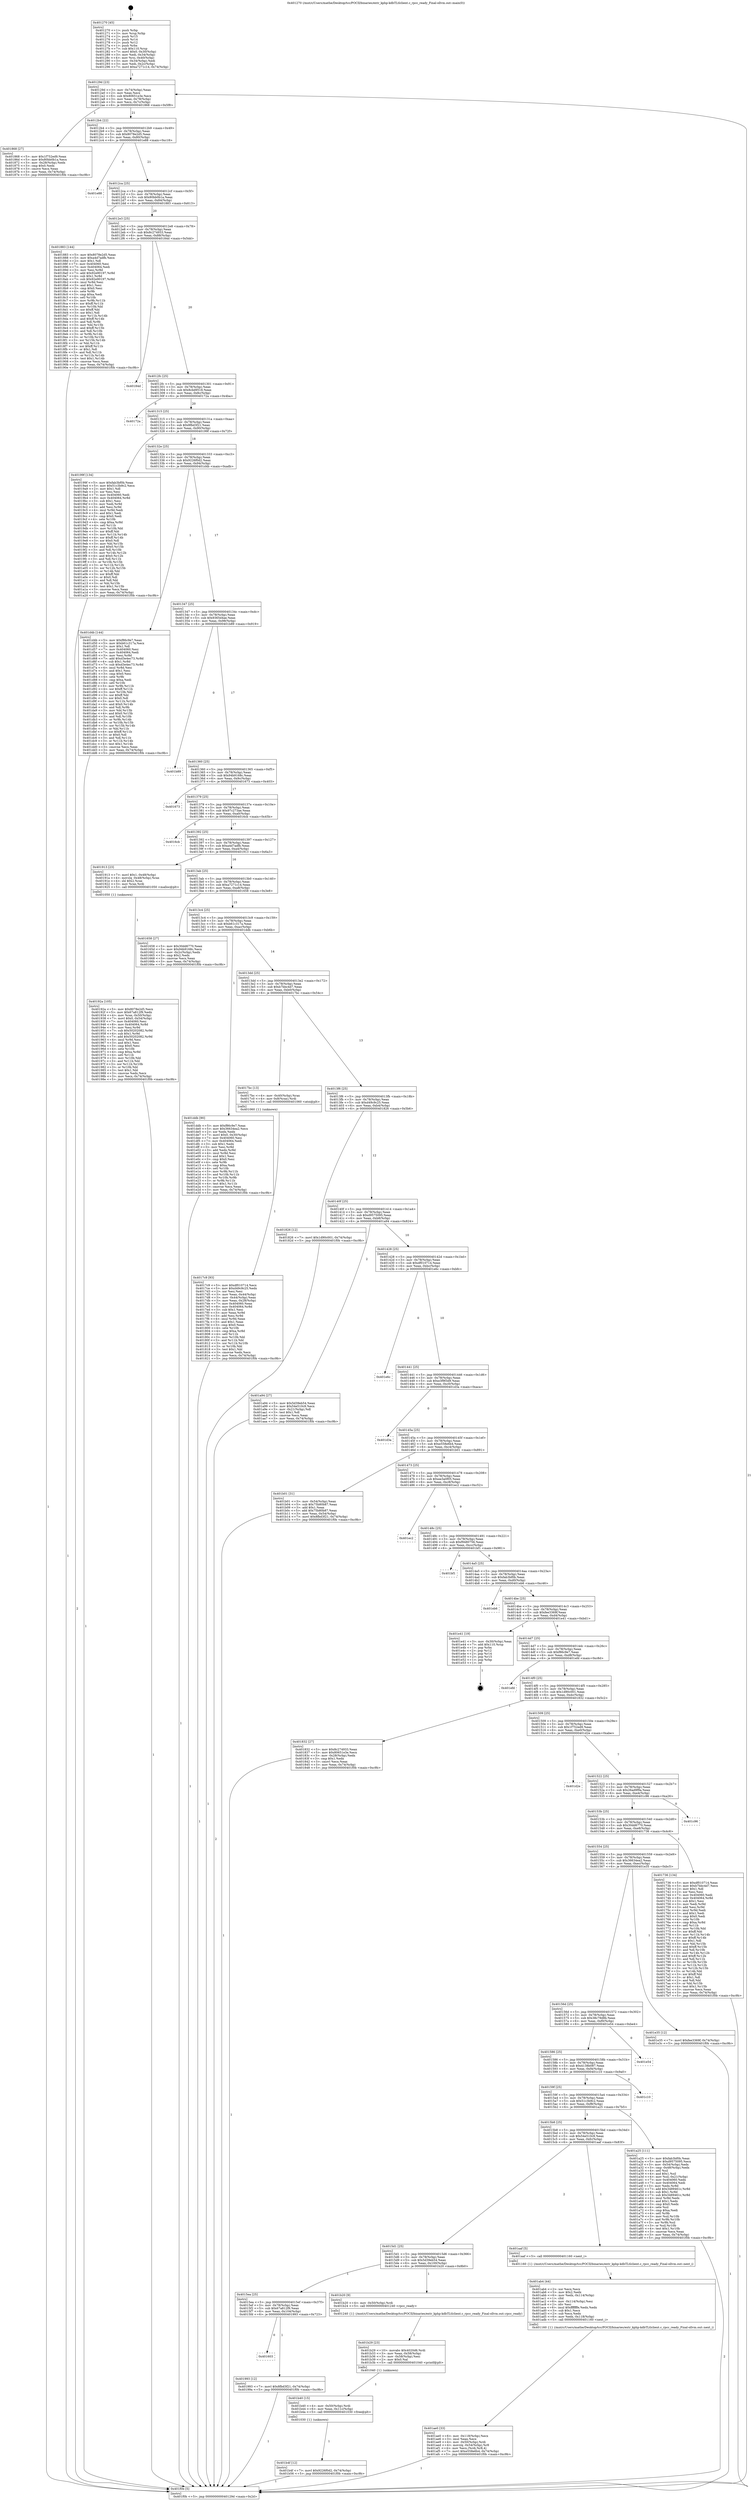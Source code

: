 digraph "0x401270" {
  label = "0x401270 (/mnt/c/Users/mathe/Desktop/tcc/POCII/binaries/extr_kphp-kdbTLtlclient.c_rpcc_ready_Final-ollvm.out::main(0))"
  labelloc = "t"
  node[shape=record]

  Entry [label="",width=0.3,height=0.3,shape=circle,fillcolor=black,style=filled]
  "0x40129d" [label="{
     0x40129d [23]\l
     | [instrs]\l
     &nbsp;&nbsp;0x40129d \<+3\>: mov -0x74(%rbp),%eax\l
     &nbsp;&nbsp;0x4012a0 \<+2\>: mov %eax,%ecx\l
     &nbsp;&nbsp;0x4012a2 \<+6\>: sub $0x80651e3e,%ecx\l
     &nbsp;&nbsp;0x4012a8 \<+3\>: mov %eax,-0x78(%rbp)\l
     &nbsp;&nbsp;0x4012ab \<+3\>: mov %ecx,-0x7c(%rbp)\l
     &nbsp;&nbsp;0x4012ae \<+6\>: je 0000000000401868 \<main+0x5f8\>\l
  }"]
  "0x401868" [label="{
     0x401868 [27]\l
     | [instrs]\l
     &nbsp;&nbsp;0x401868 \<+5\>: mov $0x1f752ed9,%eax\l
     &nbsp;&nbsp;0x40186d \<+5\>: mov $0x80bb0b1a,%ecx\l
     &nbsp;&nbsp;0x401872 \<+3\>: mov -0x28(%rbp),%edx\l
     &nbsp;&nbsp;0x401875 \<+3\>: cmp $0x0,%edx\l
     &nbsp;&nbsp;0x401878 \<+3\>: cmove %ecx,%eax\l
     &nbsp;&nbsp;0x40187b \<+3\>: mov %eax,-0x74(%rbp)\l
     &nbsp;&nbsp;0x40187e \<+5\>: jmp 0000000000401f0b \<main+0xc9b\>\l
  }"]
  "0x4012b4" [label="{
     0x4012b4 [22]\l
     | [instrs]\l
     &nbsp;&nbsp;0x4012b4 \<+5\>: jmp 00000000004012b9 \<main+0x49\>\l
     &nbsp;&nbsp;0x4012b9 \<+3\>: mov -0x78(%rbp),%eax\l
     &nbsp;&nbsp;0x4012bc \<+5\>: sub $0x8078e2d5,%eax\l
     &nbsp;&nbsp;0x4012c1 \<+3\>: mov %eax,-0x80(%rbp)\l
     &nbsp;&nbsp;0x4012c4 \<+6\>: je 0000000000401e88 \<main+0xc18\>\l
  }"]
  Exit [label="",width=0.3,height=0.3,shape=circle,fillcolor=black,style=filled,peripheries=2]
  "0x401e88" [label="{
     0x401e88\l
  }", style=dashed]
  "0x4012ca" [label="{
     0x4012ca [25]\l
     | [instrs]\l
     &nbsp;&nbsp;0x4012ca \<+5\>: jmp 00000000004012cf \<main+0x5f\>\l
     &nbsp;&nbsp;0x4012cf \<+3\>: mov -0x78(%rbp),%eax\l
     &nbsp;&nbsp;0x4012d2 \<+5\>: sub $0x80bb0b1a,%eax\l
     &nbsp;&nbsp;0x4012d7 \<+6\>: mov %eax,-0x84(%rbp)\l
     &nbsp;&nbsp;0x4012dd \<+6\>: je 0000000000401883 \<main+0x613\>\l
  }"]
  "0x401b4f" [label="{
     0x401b4f [12]\l
     | [instrs]\l
     &nbsp;&nbsp;0x401b4f \<+7\>: movl $0x9226f0d2,-0x74(%rbp)\l
     &nbsp;&nbsp;0x401b56 \<+5\>: jmp 0000000000401f0b \<main+0xc9b\>\l
  }"]
  "0x401883" [label="{
     0x401883 [144]\l
     | [instrs]\l
     &nbsp;&nbsp;0x401883 \<+5\>: mov $0x8078e2d5,%eax\l
     &nbsp;&nbsp;0x401888 \<+5\>: mov $0xa4d7adfb,%ecx\l
     &nbsp;&nbsp;0x40188d \<+2\>: mov $0x1,%dl\l
     &nbsp;&nbsp;0x40188f \<+7\>: mov 0x404060,%esi\l
     &nbsp;&nbsp;0x401896 \<+7\>: mov 0x404064,%edi\l
     &nbsp;&nbsp;0x40189d \<+3\>: mov %esi,%r8d\l
     &nbsp;&nbsp;0x4018a0 \<+7\>: add $0x92e90197,%r8d\l
     &nbsp;&nbsp;0x4018a7 \<+4\>: sub $0x1,%r8d\l
     &nbsp;&nbsp;0x4018ab \<+7\>: sub $0x92e90197,%r8d\l
     &nbsp;&nbsp;0x4018b2 \<+4\>: imul %r8d,%esi\l
     &nbsp;&nbsp;0x4018b6 \<+3\>: and $0x1,%esi\l
     &nbsp;&nbsp;0x4018b9 \<+3\>: cmp $0x0,%esi\l
     &nbsp;&nbsp;0x4018bc \<+4\>: sete %r9b\l
     &nbsp;&nbsp;0x4018c0 \<+3\>: cmp $0xa,%edi\l
     &nbsp;&nbsp;0x4018c3 \<+4\>: setl %r10b\l
     &nbsp;&nbsp;0x4018c7 \<+3\>: mov %r9b,%r11b\l
     &nbsp;&nbsp;0x4018ca \<+4\>: xor $0xff,%r11b\l
     &nbsp;&nbsp;0x4018ce \<+3\>: mov %r10b,%bl\l
     &nbsp;&nbsp;0x4018d1 \<+3\>: xor $0xff,%bl\l
     &nbsp;&nbsp;0x4018d4 \<+3\>: xor $0x1,%dl\l
     &nbsp;&nbsp;0x4018d7 \<+3\>: mov %r11b,%r14b\l
     &nbsp;&nbsp;0x4018da \<+4\>: and $0xff,%r14b\l
     &nbsp;&nbsp;0x4018de \<+3\>: and %dl,%r9b\l
     &nbsp;&nbsp;0x4018e1 \<+3\>: mov %bl,%r15b\l
     &nbsp;&nbsp;0x4018e4 \<+4\>: and $0xff,%r15b\l
     &nbsp;&nbsp;0x4018e8 \<+3\>: and %dl,%r10b\l
     &nbsp;&nbsp;0x4018eb \<+3\>: or %r9b,%r14b\l
     &nbsp;&nbsp;0x4018ee \<+3\>: or %r10b,%r15b\l
     &nbsp;&nbsp;0x4018f1 \<+3\>: xor %r15b,%r14b\l
     &nbsp;&nbsp;0x4018f4 \<+3\>: or %bl,%r11b\l
     &nbsp;&nbsp;0x4018f7 \<+4\>: xor $0xff,%r11b\l
     &nbsp;&nbsp;0x4018fb \<+3\>: or $0x1,%dl\l
     &nbsp;&nbsp;0x4018fe \<+3\>: and %dl,%r11b\l
     &nbsp;&nbsp;0x401901 \<+3\>: or %r11b,%r14b\l
     &nbsp;&nbsp;0x401904 \<+4\>: test $0x1,%r14b\l
     &nbsp;&nbsp;0x401908 \<+3\>: cmovne %ecx,%eax\l
     &nbsp;&nbsp;0x40190b \<+3\>: mov %eax,-0x74(%rbp)\l
     &nbsp;&nbsp;0x40190e \<+5\>: jmp 0000000000401f0b \<main+0xc9b\>\l
  }"]
  "0x4012e3" [label="{
     0x4012e3 [25]\l
     | [instrs]\l
     &nbsp;&nbsp;0x4012e3 \<+5\>: jmp 00000000004012e8 \<main+0x78\>\l
     &nbsp;&nbsp;0x4012e8 \<+3\>: mov -0x78(%rbp),%eax\l
     &nbsp;&nbsp;0x4012eb \<+5\>: sub $0x8c274933,%eax\l
     &nbsp;&nbsp;0x4012f0 \<+6\>: mov %eax,-0x88(%rbp)\l
     &nbsp;&nbsp;0x4012f6 \<+6\>: je 000000000040184d \<main+0x5dd\>\l
  }"]
  "0x401b40" [label="{
     0x401b40 [15]\l
     | [instrs]\l
     &nbsp;&nbsp;0x401b40 \<+4\>: mov -0x50(%rbp),%rdi\l
     &nbsp;&nbsp;0x401b44 \<+6\>: mov %eax,-0x11c(%rbp)\l
     &nbsp;&nbsp;0x401b4a \<+5\>: call 0000000000401030 \<free@plt\>\l
     | [calls]\l
     &nbsp;&nbsp;0x401030 \{1\} (unknown)\l
  }"]
  "0x40184d" [label="{
     0x40184d\l
  }", style=dashed]
  "0x4012fc" [label="{
     0x4012fc [25]\l
     | [instrs]\l
     &nbsp;&nbsp;0x4012fc \<+5\>: jmp 0000000000401301 \<main+0x91\>\l
     &nbsp;&nbsp;0x401301 \<+3\>: mov -0x78(%rbp),%eax\l
     &nbsp;&nbsp;0x401304 \<+5\>: sub $0x8cbd9518,%eax\l
     &nbsp;&nbsp;0x401309 \<+6\>: mov %eax,-0x8c(%rbp)\l
     &nbsp;&nbsp;0x40130f \<+6\>: je 000000000040172a \<main+0x4ba\>\l
  }"]
  "0x401b29" [label="{
     0x401b29 [23]\l
     | [instrs]\l
     &nbsp;&nbsp;0x401b29 \<+10\>: movabs $0x4020d6,%rdi\l
     &nbsp;&nbsp;0x401b33 \<+3\>: mov %eax,-0x58(%rbp)\l
     &nbsp;&nbsp;0x401b36 \<+3\>: mov -0x58(%rbp),%esi\l
     &nbsp;&nbsp;0x401b39 \<+2\>: mov $0x0,%al\l
     &nbsp;&nbsp;0x401b3b \<+5\>: call 0000000000401040 \<printf@plt\>\l
     | [calls]\l
     &nbsp;&nbsp;0x401040 \{1\} (unknown)\l
  }"]
  "0x40172a" [label="{
     0x40172a\l
  }", style=dashed]
  "0x401315" [label="{
     0x401315 [25]\l
     | [instrs]\l
     &nbsp;&nbsp;0x401315 \<+5\>: jmp 000000000040131a \<main+0xaa\>\l
     &nbsp;&nbsp;0x40131a \<+3\>: mov -0x78(%rbp),%eax\l
     &nbsp;&nbsp;0x40131d \<+5\>: sub $0x8fbd3f21,%eax\l
     &nbsp;&nbsp;0x401322 \<+6\>: mov %eax,-0x90(%rbp)\l
     &nbsp;&nbsp;0x401328 \<+6\>: je 000000000040199f \<main+0x72f\>\l
  }"]
  "0x401ae0" [label="{
     0x401ae0 [33]\l
     | [instrs]\l
     &nbsp;&nbsp;0x401ae0 \<+6\>: mov -0x118(%rbp),%ecx\l
     &nbsp;&nbsp;0x401ae6 \<+3\>: imul %eax,%ecx\l
     &nbsp;&nbsp;0x401ae9 \<+4\>: mov -0x50(%rbp),%rdi\l
     &nbsp;&nbsp;0x401aed \<+4\>: movslq -0x54(%rbp),%r8\l
     &nbsp;&nbsp;0x401af1 \<+4\>: mov %ecx,(%rdi,%r8,4)\l
     &nbsp;&nbsp;0x401af5 \<+7\>: movl $0xe558e6b4,-0x74(%rbp)\l
     &nbsp;&nbsp;0x401afc \<+5\>: jmp 0000000000401f0b \<main+0xc9b\>\l
  }"]
  "0x40199f" [label="{
     0x40199f [134]\l
     | [instrs]\l
     &nbsp;&nbsp;0x40199f \<+5\>: mov $0xfab3bf0b,%eax\l
     &nbsp;&nbsp;0x4019a4 \<+5\>: mov $0x51c3b9c2,%ecx\l
     &nbsp;&nbsp;0x4019a9 \<+2\>: mov $0x1,%dl\l
     &nbsp;&nbsp;0x4019ab \<+2\>: xor %esi,%esi\l
     &nbsp;&nbsp;0x4019ad \<+7\>: mov 0x404060,%edi\l
     &nbsp;&nbsp;0x4019b4 \<+8\>: mov 0x404064,%r8d\l
     &nbsp;&nbsp;0x4019bc \<+3\>: sub $0x1,%esi\l
     &nbsp;&nbsp;0x4019bf \<+3\>: mov %edi,%r9d\l
     &nbsp;&nbsp;0x4019c2 \<+3\>: add %esi,%r9d\l
     &nbsp;&nbsp;0x4019c5 \<+4\>: imul %r9d,%edi\l
     &nbsp;&nbsp;0x4019c9 \<+3\>: and $0x1,%edi\l
     &nbsp;&nbsp;0x4019cc \<+3\>: cmp $0x0,%edi\l
     &nbsp;&nbsp;0x4019cf \<+4\>: sete %r10b\l
     &nbsp;&nbsp;0x4019d3 \<+4\>: cmp $0xa,%r8d\l
     &nbsp;&nbsp;0x4019d7 \<+4\>: setl %r11b\l
     &nbsp;&nbsp;0x4019db \<+3\>: mov %r10b,%bl\l
     &nbsp;&nbsp;0x4019de \<+3\>: xor $0xff,%bl\l
     &nbsp;&nbsp;0x4019e1 \<+3\>: mov %r11b,%r14b\l
     &nbsp;&nbsp;0x4019e4 \<+4\>: xor $0xff,%r14b\l
     &nbsp;&nbsp;0x4019e8 \<+3\>: xor $0x0,%dl\l
     &nbsp;&nbsp;0x4019eb \<+3\>: mov %bl,%r15b\l
     &nbsp;&nbsp;0x4019ee \<+4\>: and $0x0,%r15b\l
     &nbsp;&nbsp;0x4019f2 \<+3\>: and %dl,%r10b\l
     &nbsp;&nbsp;0x4019f5 \<+3\>: mov %r14b,%r12b\l
     &nbsp;&nbsp;0x4019f8 \<+4\>: and $0x0,%r12b\l
     &nbsp;&nbsp;0x4019fc \<+3\>: and %dl,%r11b\l
     &nbsp;&nbsp;0x4019ff \<+3\>: or %r10b,%r15b\l
     &nbsp;&nbsp;0x401a02 \<+3\>: or %r11b,%r12b\l
     &nbsp;&nbsp;0x401a05 \<+3\>: xor %r12b,%r15b\l
     &nbsp;&nbsp;0x401a08 \<+3\>: or %r14b,%bl\l
     &nbsp;&nbsp;0x401a0b \<+3\>: xor $0xff,%bl\l
     &nbsp;&nbsp;0x401a0e \<+3\>: or $0x0,%dl\l
     &nbsp;&nbsp;0x401a11 \<+2\>: and %dl,%bl\l
     &nbsp;&nbsp;0x401a13 \<+3\>: or %bl,%r15b\l
     &nbsp;&nbsp;0x401a16 \<+4\>: test $0x1,%r15b\l
     &nbsp;&nbsp;0x401a1a \<+3\>: cmovne %ecx,%eax\l
     &nbsp;&nbsp;0x401a1d \<+3\>: mov %eax,-0x74(%rbp)\l
     &nbsp;&nbsp;0x401a20 \<+5\>: jmp 0000000000401f0b \<main+0xc9b\>\l
  }"]
  "0x40132e" [label="{
     0x40132e [25]\l
     | [instrs]\l
     &nbsp;&nbsp;0x40132e \<+5\>: jmp 0000000000401333 \<main+0xc3\>\l
     &nbsp;&nbsp;0x401333 \<+3\>: mov -0x78(%rbp),%eax\l
     &nbsp;&nbsp;0x401336 \<+5\>: sub $0x9226f0d2,%eax\l
     &nbsp;&nbsp;0x40133b \<+6\>: mov %eax,-0x94(%rbp)\l
     &nbsp;&nbsp;0x401341 \<+6\>: je 0000000000401d4b \<main+0xadb\>\l
  }"]
  "0x401ab4" [label="{
     0x401ab4 [44]\l
     | [instrs]\l
     &nbsp;&nbsp;0x401ab4 \<+2\>: xor %ecx,%ecx\l
     &nbsp;&nbsp;0x401ab6 \<+5\>: mov $0x2,%edx\l
     &nbsp;&nbsp;0x401abb \<+6\>: mov %edx,-0x114(%rbp)\l
     &nbsp;&nbsp;0x401ac1 \<+1\>: cltd\l
     &nbsp;&nbsp;0x401ac2 \<+6\>: mov -0x114(%rbp),%esi\l
     &nbsp;&nbsp;0x401ac8 \<+2\>: idiv %esi\l
     &nbsp;&nbsp;0x401aca \<+6\>: imul $0xfffffffe,%edx,%edx\l
     &nbsp;&nbsp;0x401ad0 \<+3\>: sub $0x1,%ecx\l
     &nbsp;&nbsp;0x401ad3 \<+2\>: sub %ecx,%edx\l
     &nbsp;&nbsp;0x401ad5 \<+6\>: mov %edx,-0x118(%rbp)\l
     &nbsp;&nbsp;0x401adb \<+5\>: call 0000000000401160 \<next_i\>\l
     | [calls]\l
     &nbsp;&nbsp;0x401160 \{1\} (/mnt/c/Users/mathe/Desktop/tcc/POCII/binaries/extr_kphp-kdbTLtlclient.c_rpcc_ready_Final-ollvm.out::next_i)\l
  }"]
  "0x401d4b" [label="{
     0x401d4b [144]\l
     | [instrs]\l
     &nbsp;&nbsp;0x401d4b \<+5\>: mov $0xf86c9e7,%eax\l
     &nbsp;&nbsp;0x401d50 \<+5\>: mov $0xb61c317a,%ecx\l
     &nbsp;&nbsp;0x401d55 \<+2\>: mov $0x1,%dl\l
     &nbsp;&nbsp;0x401d57 \<+7\>: mov 0x404060,%esi\l
     &nbsp;&nbsp;0x401d5e \<+7\>: mov 0x404064,%edi\l
     &nbsp;&nbsp;0x401d65 \<+3\>: mov %esi,%r8d\l
     &nbsp;&nbsp;0x401d68 \<+7\>: add $0xd3e4ec73,%r8d\l
     &nbsp;&nbsp;0x401d6f \<+4\>: sub $0x1,%r8d\l
     &nbsp;&nbsp;0x401d73 \<+7\>: sub $0xd3e4ec73,%r8d\l
     &nbsp;&nbsp;0x401d7a \<+4\>: imul %r8d,%esi\l
     &nbsp;&nbsp;0x401d7e \<+3\>: and $0x1,%esi\l
     &nbsp;&nbsp;0x401d81 \<+3\>: cmp $0x0,%esi\l
     &nbsp;&nbsp;0x401d84 \<+4\>: sete %r9b\l
     &nbsp;&nbsp;0x401d88 \<+3\>: cmp $0xa,%edi\l
     &nbsp;&nbsp;0x401d8b \<+4\>: setl %r10b\l
     &nbsp;&nbsp;0x401d8f \<+3\>: mov %r9b,%r11b\l
     &nbsp;&nbsp;0x401d92 \<+4\>: xor $0xff,%r11b\l
     &nbsp;&nbsp;0x401d96 \<+3\>: mov %r10b,%bl\l
     &nbsp;&nbsp;0x401d99 \<+3\>: xor $0xff,%bl\l
     &nbsp;&nbsp;0x401d9c \<+3\>: xor $0x0,%dl\l
     &nbsp;&nbsp;0x401d9f \<+3\>: mov %r11b,%r14b\l
     &nbsp;&nbsp;0x401da2 \<+4\>: and $0x0,%r14b\l
     &nbsp;&nbsp;0x401da6 \<+3\>: and %dl,%r9b\l
     &nbsp;&nbsp;0x401da9 \<+3\>: mov %bl,%r15b\l
     &nbsp;&nbsp;0x401dac \<+4\>: and $0x0,%r15b\l
     &nbsp;&nbsp;0x401db0 \<+3\>: and %dl,%r10b\l
     &nbsp;&nbsp;0x401db3 \<+3\>: or %r9b,%r14b\l
     &nbsp;&nbsp;0x401db6 \<+3\>: or %r10b,%r15b\l
     &nbsp;&nbsp;0x401db9 \<+3\>: xor %r15b,%r14b\l
     &nbsp;&nbsp;0x401dbc \<+3\>: or %bl,%r11b\l
     &nbsp;&nbsp;0x401dbf \<+4\>: xor $0xff,%r11b\l
     &nbsp;&nbsp;0x401dc3 \<+3\>: or $0x0,%dl\l
     &nbsp;&nbsp;0x401dc6 \<+3\>: and %dl,%r11b\l
     &nbsp;&nbsp;0x401dc9 \<+3\>: or %r11b,%r14b\l
     &nbsp;&nbsp;0x401dcc \<+4\>: test $0x1,%r14b\l
     &nbsp;&nbsp;0x401dd0 \<+3\>: cmovne %ecx,%eax\l
     &nbsp;&nbsp;0x401dd3 \<+3\>: mov %eax,-0x74(%rbp)\l
     &nbsp;&nbsp;0x401dd6 \<+5\>: jmp 0000000000401f0b \<main+0xc9b\>\l
  }"]
  "0x401347" [label="{
     0x401347 [25]\l
     | [instrs]\l
     &nbsp;&nbsp;0x401347 \<+5\>: jmp 000000000040134c \<main+0xdc\>\l
     &nbsp;&nbsp;0x40134c \<+3\>: mov -0x78(%rbp),%eax\l
     &nbsp;&nbsp;0x40134f \<+5\>: sub $0x9365d4ae,%eax\l
     &nbsp;&nbsp;0x401354 \<+6\>: mov %eax,-0x98(%rbp)\l
     &nbsp;&nbsp;0x40135a \<+6\>: je 0000000000401b89 \<main+0x919\>\l
  }"]
  "0x401603" [label="{
     0x401603\l
  }", style=dashed]
  "0x401b89" [label="{
     0x401b89\l
  }", style=dashed]
  "0x401360" [label="{
     0x401360 [25]\l
     | [instrs]\l
     &nbsp;&nbsp;0x401360 \<+5\>: jmp 0000000000401365 \<main+0xf5\>\l
     &nbsp;&nbsp;0x401365 \<+3\>: mov -0x78(%rbp),%eax\l
     &nbsp;&nbsp;0x401368 \<+5\>: sub $0x94b9168c,%eax\l
     &nbsp;&nbsp;0x40136d \<+6\>: mov %eax,-0x9c(%rbp)\l
     &nbsp;&nbsp;0x401373 \<+6\>: je 0000000000401673 \<main+0x403\>\l
  }"]
  "0x401993" [label="{
     0x401993 [12]\l
     | [instrs]\l
     &nbsp;&nbsp;0x401993 \<+7\>: movl $0x8fbd3f21,-0x74(%rbp)\l
     &nbsp;&nbsp;0x40199a \<+5\>: jmp 0000000000401f0b \<main+0xc9b\>\l
  }"]
  "0x401673" [label="{
     0x401673\l
  }", style=dashed]
  "0x401379" [label="{
     0x401379 [25]\l
     | [instrs]\l
     &nbsp;&nbsp;0x401379 \<+5\>: jmp 000000000040137e \<main+0x10e\>\l
     &nbsp;&nbsp;0x40137e \<+3\>: mov -0x78(%rbp),%eax\l
     &nbsp;&nbsp;0x401381 \<+5\>: sub $0x97c273ae,%eax\l
     &nbsp;&nbsp;0x401386 \<+6\>: mov %eax,-0xa0(%rbp)\l
     &nbsp;&nbsp;0x40138c \<+6\>: je 00000000004016cb \<main+0x45b\>\l
  }"]
  "0x4015ea" [label="{
     0x4015ea [25]\l
     | [instrs]\l
     &nbsp;&nbsp;0x4015ea \<+5\>: jmp 00000000004015ef \<main+0x37f\>\l
     &nbsp;&nbsp;0x4015ef \<+3\>: mov -0x78(%rbp),%eax\l
     &nbsp;&nbsp;0x4015f2 \<+5\>: sub $0x67a812f9,%eax\l
     &nbsp;&nbsp;0x4015f7 \<+6\>: mov %eax,-0x104(%rbp)\l
     &nbsp;&nbsp;0x4015fd \<+6\>: je 0000000000401993 \<main+0x723\>\l
  }"]
  "0x4016cb" [label="{
     0x4016cb\l
  }", style=dashed]
  "0x401392" [label="{
     0x401392 [25]\l
     | [instrs]\l
     &nbsp;&nbsp;0x401392 \<+5\>: jmp 0000000000401397 \<main+0x127\>\l
     &nbsp;&nbsp;0x401397 \<+3\>: mov -0x78(%rbp),%eax\l
     &nbsp;&nbsp;0x40139a \<+5\>: sub $0xa4d7adfb,%eax\l
     &nbsp;&nbsp;0x40139f \<+6\>: mov %eax,-0xa4(%rbp)\l
     &nbsp;&nbsp;0x4013a5 \<+6\>: je 0000000000401913 \<main+0x6a3\>\l
  }"]
  "0x401b20" [label="{
     0x401b20 [9]\l
     | [instrs]\l
     &nbsp;&nbsp;0x401b20 \<+4\>: mov -0x50(%rbp),%rdi\l
     &nbsp;&nbsp;0x401b24 \<+5\>: call 0000000000401240 \<rpcc_ready\>\l
     | [calls]\l
     &nbsp;&nbsp;0x401240 \{1\} (/mnt/c/Users/mathe/Desktop/tcc/POCII/binaries/extr_kphp-kdbTLtlclient.c_rpcc_ready_Final-ollvm.out::rpcc_ready)\l
  }"]
  "0x401913" [label="{
     0x401913 [23]\l
     | [instrs]\l
     &nbsp;&nbsp;0x401913 \<+7\>: movl $0x1,-0x48(%rbp)\l
     &nbsp;&nbsp;0x40191a \<+4\>: movslq -0x48(%rbp),%rax\l
     &nbsp;&nbsp;0x40191e \<+4\>: shl $0x2,%rax\l
     &nbsp;&nbsp;0x401922 \<+3\>: mov %rax,%rdi\l
     &nbsp;&nbsp;0x401925 \<+5\>: call 0000000000401050 \<malloc@plt\>\l
     | [calls]\l
     &nbsp;&nbsp;0x401050 \{1\} (unknown)\l
  }"]
  "0x4013ab" [label="{
     0x4013ab [25]\l
     | [instrs]\l
     &nbsp;&nbsp;0x4013ab \<+5\>: jmp 00000000004013b0 \<main+0x140\>\l
     &nbsp;&nbsp;0x4013b0 \<+3\>: mov -0x78(%rbp),%eax\l
     &nbsp;&nbsp;0x4013b3 \<+5\>: sub $0xa7271c14,%eax\l
     &nbsp;&nbsp;0x4013b8 \<+6\>: mov %eax,-0xa8(%rbp)\l
     &nbsp;&nbsp;0x4013be \<+6\>: je 0000000000401658 \<main+0x3e8\>\l
  }"]
  "0x4015d1" [label="{
     0x4015d1 [25]\l
     | [instrs]\l
     &nbsp;&nbsp;0x4015d1 \<+5\>: jmp 00000000004015d6 \<main+0x366\>\l
     &nbsp;&nbsp;0x4015d6 \<+3\>: mov -0x78(%rbp),%eax\l
     &nbsp;&nbsp;0x4015d9 \<+5\>: sub $0x5d39eb54,%eax\l
     &nbsp;&nbsp;0x4015de \<+6\>: mov %eax,-0x100(%rbp)\l
     &nbsp;&nbsp;0x4015e4 \<+6\>: je 0000000000401b20 \<main+0x8b0\>\l
  }"]
  "0x401658" [label="{
     0x401658 [27]\l
     | [instrs]\l
     &nbsp;&nbsp;0x401658 \<+5\>: mov $0x30dd6770,%eax\l
     &nbsp;&nbsp;0x40165d \<+5\>: mov $0x94b9168c,%ecx\l
     &nbsp;&nbsp;0x401662 \<+3\>: mov -0x2c(%rbp),%edx\l
     &nbsp;&nbsp;0x401665 \<+3\>: cmp $0x2,%edx\l
     &nbsp;&nbsp;0x401668 \<+3\>: cmovne %ecx,%eax\l
     &nbsp;&nbsp;0x40166b \<+3\>: mov %eax,-0x74(%rbp)\l
     &nbsp;&nbsp;0x40166e \<+5\>: jmp 0000000000401f0b \<main+0xc9b\>\l
  }"]
  "0x4013c4" [label="{
     0x4013c4 [25]\l
     | [instrs]\l
     &nbsp;&nbsp;0x4013c4 \<+5\>: jmp 00000000004013c9 \<main+0x159\>\l
     &nbsp;&nbsp;0x4013c9 \<+3\>: mov -0x78(%rbp),%eax\l
     &nbsp;&nbsp;0x4013cc \<+5\>: sub $0xb61c317a,%eax\l
     &nbsp;&nbsp;0x4013d1 \<+6\>: mov %eax,-0xac(%rbp)\l
     &nbsp;&nbsp;0x4013d7 \<+6\>: je 0000000000401ddb \<main+0xb6b\>\l
  }"]
  "0x401f0b" [label="{
     0x401f0b [5]\l
     | [instrs]\l
     &nbsp;&nbsp;0x401f0b \<+5\>: jmp 000000000040129d \<main+0x2d\>\l
  }"]
  "0x401270" [label="{
     0x401270 [45]\l
     | [instrs]\l
     &nbsp;&nbsp;0x401270 \<+1\>: push %rbp\l
     &nbsp;&nbsp;0x401271 \<+3\>: mov %rsp,%rbp\l
     &nbsp;&nbsp;0x401274 \<+2\>: push %r15\l
     &nbsp;&nbsp;0x401276 \<+2\>: push %r14\l
     &nbsp;&nbsp;0x401278 \<+2\>: push %r12\l
     &nbsp;&nbsp;0x40127a \<+1\>: push %rbx\l
     &nbsp;&nbsp;0x40127b \<+7\>: sub $0x110,%rsp\l
     &nbsp;&nbsp;0x401282 \<+7\>: movl $0x0,-0x30(%rbp)\l
     &nbsp;&nbsp;0x401289 \<+3\>: mov %edi,-0x34(%rbp)\l
     &nbsp;&nbsp;0x40128c \<+4\>: mov %rsi,-0x40(%rbp)\l
     &nbsp;&nbsp;0x401290 \<+3\>: mov -0x34(%rbp),%edi\l
     &nbsp;&nbsp;0x401293 \<+3\>: mov %edi,-0x2c(%rbp)\l
     &nbsp;&nbsp;0x401296 \<+7\>: movl $0xa7271c14,-0x74(%rbp)\l
  }"]
  "0x401aaf" [label="{
     0x401aaf [5]\l
     | [instrs]\l
     &nbsp;&nbsp;0x401aaf \<+5\>: call 0000000000401160 \<next_i\>\l
     | [calls]\l
     &nbsp;&nbsp;0x401160 \{1\} (/mnt/c/Users/mathe/Desktop/tcc/POCII/binaries/extr_kphp-kdbTLtlclient.c_rpcc_ready_Final-ollvm.out::next_i)\l
  }"]
  "0x401ddb" [label="{
     0x401ddb [90]\l
     | [instrs]\l
     &nbsp;&nbsp;0x401ddb \<+5\>: mov $0xf86c9e7,%eax\l
     &nbsp;&nbsp;0x401de0 \<+5\>: mov $0x36634ea2,%ecx\l
     &nbsp;&nbsp;0x401de5 \<+2\>: xor %edx,%edx\l
     &nbsp;&nbsp;0x401de7 \<+7\>: movl $0x0,-0x30(%rbp)\l
     &nbsp;&nbsp;0x401dee \<+7\>: mov 0x404060,%esi\l
     &nbsp;&nbsp;0x401df5 \<+7\>: mov 0x404064,%edi\l
     &nbsp;&nbsp;0x401dfc \<+3\>: sub $0x1,%edx\l
     &nbsp;&nbsp;0x401dff \<+3\>: mov %esi,%r8d\l
     &nbsp;&nbsp;0x401e02 \<+3\>: add %edx,%r8d\l
     &nbsp;&nbsp;0x401e05 \<+4\>: imul %r8d,%esi\l
     &nbsp;&nbsp;0x401e09 \<+3\>: and $0x1,%esi\l
     &nbsp;&nbsp;0x401e0c \<+3\>: cmp $0x0,%esi\l
     &nbsp;&nbsp;0x401e0f \<+4\>: sete %r9b\l
     &nbsp;&nbsp;0x401e13 \<+3\>: cmp $0xa,%edi\l
     &nbsp;&nbsp;0x401e16 \<+4\>: setl %r10b\l
     &nbsp;&nbsp;0x401e1a \<+3\>: mov %r9b,%r11b\l
     &nbsp;&nbsp;0x401e1d \<+3\>: and %r10b,%r11b\l
     &nbsp;&nbsp;0x401e20 \<+3\>: xor %r10b,%r9b\l
     &nbsp;&nbsp;0x401e23 \<+3\>: or %r9b,%r11b\l
     &nbsp;&nbsp;0x401e26 \<+4\>: test $0x1,%r11b\l
     &nbsp;&nbsp;0x401e2a \<+3\>: cmovne %ecx,%eax\l
     &nbsp;&nbsp;0x401e2d \<+3\>: mov %eax,-0x74(%rbp)\l
     &nbsp;&nbsp;0x401e30 \<+5\>: jmp 0000000000401f0b \<main+0xc9b\>\l
  }"]
  "0x4013dd" [label="{
     0x4013dd [25]\l
     | [instrs]\l
     &nbsp;&nbsp;0x4013dd \<+5\>: jmp 00000000004013e2 \<main+0x172\>\l
     &nbsp;&nbsp;0x4013e2 \<+3\>: mov -0x78(%rbp),%eax\l
     &nbsp;&nbsp;0x4013e5 \<+5\>: sub $0xb7bbc4d7,%eax\l
     &nbsp;&nbsp;0x4013ea \<+6\>: mov %eax,-0xb0(%rbp)\l
     &nbsp;&nbsp;0x4013f0 \<+6\>: je 00000000004017bc \<main+0x54c\>\l
  }"]
  "0x4015b8" [label="{
     0x4015b8 [25]\l
     | [instrs]\l
     &nbsp;&nbsp;0x4015b8 \<+5\>: jmp 00000000004015bd \<main+0x34d\>\l
     &nbsp;&nbsp;0x4015bd \<+3\>: mov -0x78(%rbp),%eax\l
     &nbsp;&nbsp;0x4015c0 \<+5\>: sub $0x54e510c9,%eax\l
     &nbsp;&nbsp;0x4015c5 \<+6\>: mov %eax,-0xfc(%rbp)\l
     &nbsp;&nbsp;0x4015cb \<+6\>: je 0000000000401aaf \<main+0x83f\>\l
  }"]
  "0x4017bc" [label="{
     0x4017bc [13]\l
     | [instrs]\l
     &nbsp;&nbsp;0x4017bc \<+4\>: mov -0x40(%rbp),%rax\l
     &nbsp;&nbsp;0x4017c0 \<+4\>: mov 0x8(%rax),%rdi\l
     &nbsp;&nbsp;0x4017c4 \<+5\>: call 0000000000401060 \<atoi@plt\>\l
     | [calls]\l
     &nbsp;&nbsp;0x401060 \{1\} (unknown)\l
  }"]
  "0x4013f6" [label="{
     0x4013f6 [25]\l
     | [instrs]\l
     &nbsp;&nbsp;0x4013f6 \<+5\>: jmp 00000000004013fb \<main+0x18b\>\l
     &nbsp;&nbsp;0x4013fb \<+3\>: mov -0x78(%rbp),%eax\l
     &nbsp;&nbsp;0x4013fe \<+5\>: sub $0xd49c9c25,%eax\l
     &nbsp;&nbsp;0x401403 \<+6\>: mov %eax,-0xb4(%rbp)\l
     &nbsp;&nbsp;0x401409 \<+6\>: je 0000000000401826 \<main+0x5b6\>\l
  }"]
  "0x401a25" [label="{
     0x401a25 [111]\l
     | [instrs]\l
     &nbsp;&nbsp;0x401a25 \<+5\>: mov $0xfab3bf0b,%eax\l
     &nbsp;&nbsp;0x401a2a \<+5\>: mov $0xd9575095,%ecx\l
     &nbsp;&nbsp;0x401a2f \<+3\>: mov -0x54(%rbp),%edx\l
     &nbsp;&nbsp;0x401a32 \<+3\>: cmp -0x48(%rbp),%edx\l
     &nbsp;&nbsp;0x401a35 \<+4\>: setl %sil\l
     &nbsp;&nbsp;0x401a39 \<+4\>: and $0x1,%sil\l
     &nbsp;&nbsp;0x401a3d \<+4\>: mov %sil,-0x21(%rbp)\l
     &nbsp;&nbsp;0x401a41 \<+7\>: mov 0x404060,%edx\l
     &nbsp;&nbsp;0x401a48 \<+7\>: mov 0x404064,%edi\l
     &nbsp;&nbsp;0x401a4f \<+3\>: mov %edx,%r8d\l
     &nbsp;&nbsp;0x401a52 \<+7\>: add $0x3489461c,%r8d\l
     &nbsp;&nbsp;0x401a59 \<+4\>: sub $0x1,%r8d\l
     &nbsp;&nbsp;0x401a5d \<+7\>: sub $0x3489461c,%r8d\l
     &nbsp;&nbsp;0x401a64 \<+4\>: imul %r8d,%edx\l
     &nbsp;&nbsp;0x401a68 \<+3\>: and $0x1,%edx\l
     &nbsp;&nbsp;0x401a6b \<+3\>: cmp $0x0,%edx\l
     &nbsp;&nbsp;0x401a6e \<+4\>: sete %sil\l
     &nbsp;&nbsp;0x401a72 \<+3\>: cmp $0xa,%edi\l
     &nbsp;&nbsp;0x401a75 \<+4\>: setl %r9b\l
     &nbsp;&nbsp;0x401a79 \<+3\>: mov %sil,%r10b\l
     &nbsp;&nbsp;0x401a7c \<+3\>: and %r9b,%r10b\l
     &nbsp;&nbsp;0x401a7f \<+3\>: xor %r9b,%sil\l
     &nbsp;&nbsp;0x401a82 \<+3\>: or %sil,%r10b\l
     &nbsp;&nbsp;0x401a85 \<+4\>: test $0x1,%r10b\l
     &nbsp;&nbsp;0x401a89 \<+3\>: cmovne %ecx,%eax\l
     &nbsp;&nbsp;0x401a8c \<+3\>: mov %eax,-0x74(%rbp)\l
     &nbsp;&nbsp;0x401a8f \<+5\>: jmp 0000000000401f0b \<main+0xc9b\>\l
  }"]
  "0x401826" [label="{
     0x401826 [12]\l
     | [instrs]\l
     &nbsp;&nbsp;0x401826 \<+7\>: movl $0x1d90c001,-0x74(%rbp)\l
     &nbsp;&nbsp;0x40182d \<+5\>: jmp 0000000000401f0b \<main+0xc9b\>\l
  }"]
  "0x40140f" [label="{
     0x40140f [25]\l
     | [instrs]\l
     &nbsp;&nbsp;0x40140f \<+5\>: jmp 0000000000401414 \<main+0x1a4\>\l
     &nbsp;&nbsp;0x401414 \<+3\>: mov -0x78(%rbp),%eax\l
     &nbsp;&nbsp;0x401417 \<+5\>: sub $0xd9575095,%eax\l
     &nbsp;&nbsp;0x40141c \<+6\>: mov %eax,-0xb8(%rbp)\l
     &nbsp;&nbsp;0x401422 \<+6\>: je 0000000000401a94 \<main+0x824\>\l
  }"]
  "0x40159f" [label="{
     0x40159f [25]\l
     | [instrs]\l
     &nbsp;&nbsp;0x40159f \<+5\>: jmp 00000000004015a4 \<main+0x334\>\l
     &nbsp;&nbsp;0x4015a4 \<+3\>: mov -0x78(%rbp),%eax\l
     &nbsp;&nbsp;0x4015a7 \<+5\>: sub $0x51c3b9c2,%eax\l
     &nbsp;&nbsp;0x4015ac \<+6\>: mov %eax,-0xf8(%rbp)\l
     &nbsp;&nbsp;0x4015b2 \<+6\>: je 0000000000401a25 \<main+0x7b5\>\l
  }"]
  "0x401a94" [label="{
     0x401a94 [27]\l
     | [instrs]\l
     &nbsp;&nbsp;0x401a94 \<+5\>: mov $0x5d39eb54,%eax\l
     &nbsp;&nbsp;0x401a99 \<+5\>: mov $0x54e510c9,%ecx\l
     &nbsp;&nbsp;0x401a9e \<+3\>: mov -0x21(%rbp),%dl\l
     &nbsp;&nbsp;0x401aa1 \<+3\>: test $0x1,%dl\l
     &nbsp;&nbsp;0x401aa4 \<+3\>: cmovne %ecx,%eax\l
     &nbsp;&nbsp;0x401aa7 \<+3\>: mov %eax,-0x74(%rbp)\l
     &nbsp;&nbsp;0x401aaa \<+5\>: jmp 0000000000401f0b \<main+0xc9b\>\l
  }"]
  "0x401428" [label="{
     0x401428 [25]\l
     | [instrs]\l
     &nbsp;&nbsp;0x401428 \<+5\>: jmp 000000000040142d \<main+0x1bd\>\l
     &nbsp;&nbsp;0x40142d \<+3\>: mov -0x78(%rbp),%eax\l
     &nbsp;&nbsp;0x401430 \<+5\>: sub $0xdf010714,%eax\l
     &nbsp;&nbsp;0x401435 \<+6\>: mov %eax,-0xbc(%rbp)\l
     &nbsp;&nbsp;0x40143b \<+6\>: je 0000000000401e6c \<main+0xbfc\>\l
  }"]
  "0x401c10" [label="{
     0x401c10\l
  }", style=dashed]
  "0x401e6c" [label="{
     0x401e6c\l
  }", style=dashed]
  "0x401441" [label="{
     0x401441 [25]\l
     | [instrs]\l
     &nbsp;&nbsp;0x401441 \<+5\>: jmp 0000000000401446 \<main+0x1d6\>\l
     &nbsp;&nbsp;0x401446 \<+3\>: mov -0x78(%rbp),%eax\l
     &nbsp;&nbsp;0x401449 \<+5\>: sub $0xe3f9f3d9,%eax\l
     &nbsp;&nbsp;0x40144e \<+6\>: mov %eax,-0xc0(%rbp)\l
     &nbsp;&nbsp;0x401454 \<+6\>: je 0000000000401d3a \<main+0xaca\>\l
  }"]
  "0x401586" [label="{
     0x401586 [25]\l
     | [instrs]\l
     &nbsp;&nbsp;0x401586 \<+5\>: jmp 000000000040158b \<main+0x31b\>\l
     &nbsp;&nbsp;0x40158b \<+3\>: mov -0x78(%rbp),%eax\l
     &nbsp;&nbsp;0x40158e \<+5\>: sub $0x4138b087,%eax\l
     &nbsp;&nbsp;0x401593 \<+6\>: mov %eax,-0xf4(%rbp)\l
     &nbsp;&nbsp;0x401599 \<+6\>: je 0000000000401c10 \<main+0x9a0\>\l
  }"]
  "0x401d3a" [label="{
     0x401d3a\l
  }", style=dashed]
  "0x40145a" [label="{
     0x40145a [25]\l
     | [instrs]\l
     &nbsp;&nbsp;0x40145a \<+5\>: jmp 000000000040145f \<main+0x1ef\>\l
     &nbsp;&nbsp;0x40145f \<+3\>: mov -0x78(%rbp),%eax\l
     &nbsp;&nbsp;0x401462 \<+5\>: sub $0xe558e6b4,%eax\l
     &nbsp;&nbsp;0x401467 \<+6\>: mov %eax,-0xc4(%rbp)\l
     &nbsp;&nbsp;0x40146d \<+6\>: je 0000000000401b01 \<main+0x891\>\l
  }"]
  "0x401e54" [label="{
     0x401e54\l
  }", style=dashed]
  "0x401b01" [label="{
     0x401b01 [31]\l
     | [instrs]\l
     &nbsp;&nbsp;0x401b01 \<+3\>: mov -0x54(%rbp),%eax\l
     &nbsp;&nbsp;0x401b04 \<+5\>: sub $0x75b80b87,%eax\l
     &nbsp;&nbsp;0x401b09 \<+3\>: add $0x1,%eax\l
     &nbsp;&nbsp;0x401b0c \<+5\>: add $0x75b80b87,%eax\l
     &nbsp;&nbsp;0x401b11 \<+3\>: mov %eax,-0x54(%rbp)\l
     &nbsp;&nbsp;0x401b14 \<+7\>: movl $0x8fbd3f21,-0x74(%rbp)\l
     &nbsp;&nbsp;0x401b1b \<+5\>: jmp 0000000000401f0b \<main+0xc9b\>\l
  }"]
  "0x401473" [label="{
     0x401473 [25]\l
     | [instrs]\l
     &nbsp;&nbsp;0x401473 \<+5\>: jmp 0000000000401478 \<main+0x208\>\l
     &nbsp;&nbsp;0x401478 \<+3\>: mov -0x78(%rbp),%eax\l
     &nbsp;&nbsp;0x40147b \<+5\>: sub $0xee3a0f05,%eax\l
     &nbsp;&nbsp;0x401480 \<+6\>: mov %eax,-0xc8(%rbp)\l
     &nbsp;&nbsp;0x401486 \<+6\>: je 0000000000401ec2 \<main+0xc52\>\l
  }"]
  "0x40156d" [label="{
     0x40156d [25]\l
     | [instrs]\l
     &nbsp;&nbsp;0x40156d \<+5\>: jmp 0000000000401572 \<main+0x302\>\l
     &nbsp;&nbsp;0x401572 \<+3\>: mov -0x78(%rbp),%eax\l
     &nbsp;&nbsp;0x401575 \<+5\>: sub $0x38c79d8b,%eax\l
     &nbsp;&nbsp;0x40157a \<+6\>: mov %eax,-0xf0(%rbp)\l
     &nbsp;&nbsp;0x401580 \<+6\>: je 0000000000401e54 \<main+0xbe4\>\l
  }"]
  "0x401ec2" [label="{
     0x401ec2\l
  }", style=dashed]
  "0x40148c" [label="{
     0x40148c [25]\l
     | [instrs]\l
     &nbsp;&nbsp;0x40148c \<+5\>: jmp 0000000000401491 \<main+0x221\>\l
     &nbsp;&nbsp;0x401491 \<+3\>: mov -0x78(%rbp),%eax\l
     &nbsp;&nbsp;0x401494 \<+5\>: sub $0xf9480756,%eax\l
     &nbsp;&nbsp;0x401499 \<+6\>: mov %eax,-0xcc(%rbp)\l
     &nbsp;&nbsp;0x40149f \<+6\>: je 0000000000401bf1 \<main+0x981\>\l
  }"]
  "0x401e35" [label="{
     0x401e35 [12]\l
     | [instrs]\l
     &nbsp;&nbsp;0x401e35 \<+7\>: movl $0xfee3369f,-0x74(%rbp)\l
     &nbsp;&nbsp;0x401e3c \<+5\>: jmp 0000000000401f0b \<main+0xc9b\>\l
  }"]
  "0x401bf1" [label="{
     0x401bf1\l
  }", style=dashed]
  "0x4014a5" [label="{
     0x4014a5 [25]\l
     | [instrs]\l
     &nbsp;&nbsp;0x4014a5 \<+5\>: jmp 00000000004014aa \<main+0x23a\>\l
     &nbsp;&nbsp;0x4014aa \<+3\>: mov -0x78(%rbp),%eax\l
     &nbsp;&nbsp;0x4014ad \<+5\>: sub $0xfab3bf0b,%eax\l
     &nbsp;&nbsp;0x4014b2 \<+6\>: mov %eax,-0xd0(%rbp)\l
     &nbsp;&nbsp;0x4014b8 \<+6\>: je 0000000000401eb6 \<main+0xc46\>\l
  }"]
  "0x40192a" [label="{
     0x40192a [105]\l
     | [instrs]\l
     &nbsp;&nbsp;0x40192a \<+5\>: mov $0x8078e2d5,%ecx\l
     &nbsp;&nbsp;0x40192f \<+5\>: mov $0x67a812f9,%edx\l
     &nbsp;&nbsp;0x401934 \<+4\>: mov %rax,-0x50(%rbp)\l
     &nbsp;&nbsp;0x401938 \<+7\>: movl $0x0,-0x54(%rbp)\l
     &nbsp;&nbsp;0x40193f \<+7\>: mov 0x404060,%esi\l
     &nbsp;&nbsp;0x401946 \<+8\>: mov 0x404064,%r8d\l
     &nbsp;&nbsp;0x40194e \<+3\>: mov %esi,%r9d\l
     &nbsp;&nbsp;0x401951 \<+7\>: sub $0x50202082,%r9d\l
     &nbsp;&nbsp;0x401958 \<+4\>: sub $0x1,%r9d\l
     &nbsp;&nbsp;0x40195c \<+7\>: add $0x50202082,%r9d\l
     &nbsp;&nbsp;0x401963 \<+4\>: imul %r9d,%esi\l
     &nbsp;&nbsp;0x401967 \<+3\>: and $0x1,%esi\l
     &nbsp;&nbsp;0x40196a \<+3\>: cmp $0x0,%esi\l
     &nbsp;&nbsp;0x40196d \<+4\>: sete %r10b\l
     &nbsp;&nbsp;0x401971 \<+4\>: cmp $0xa,%r8d\l
     &nbsp;&nbsp;0x401975 \<+4\>: setl %r11b\l
     &nbsp;&nbsp;0x401979 \<+3\>: mov %r10b,%bl\l
     &nbsp;&nbsp;0x40197c \<+3\>: and %r11b,%bl\l
     &nbsp;&nbsp;0x40197f \<+3\>: xor %r11b,%r10b\l
     &nbsp;&nbsp;0x401982 \<+3\>: or %r10b,%bl\l
     &nbsp;&nbsp;0x401985 \<+3\>: test $0x1,%bl\l
     &nbsp;&nbsp;0x401988 \<+3\>: cmovne %edx,%ecx\l
     &nbsp;&nbsp;0x40198b \<+3\>: mov %ecx,-0x74(%rbp)\l
     &nbsp;&nbsp;0x40198e \<+5\>: jmp 0000000000401f0b \<main+0xc9b\>\l
  }"]
  "0x401eb6" [label="{
     0x401eb6\l
  }", style=dashed]
  "0x4014be" [label="{
     0x4014be [25]\l
     | [instrs]\l
     &nbsp;&nbsp;0x4014be \<+5\>: jmp 00000000004014c3 \<main+0x253\>\l
     &nbsp;&nbsp;0x4014c3 \<+3\>: mov -0x78(%rbp),%eax\l
     &nbsp;&nbsp;0x4014c6 \<+5\>: sub $0xfee3369f,%eax\l
     &nbsp;&nbsp;0x4014cb \<+6\>: mov %eax,-0xd4(%rbp)\l
     &nbsp;&nbsp;0x4014d1 \<+6\>: je 0000000000401e41 \<main+0xbd1\>\l
  }"]
  "0x4017c9" [label="{
     0x4017c9 [93]\l
     | [instrs]\l
     &nbsp;&nbsp;0x4017c9 \<+5\>: mov $0xdf010714,%ecx\l
     &nbsp;&nbsp;0x4017ce \<+5\>: mov $0xd49c9c25,%edx\l
     &nbsp;&nbsp;0x4017d3 \<+2\>: xor %esi,%esi\l
     &nbsp;&nbsp;0x4017d5 \<+3\>: mov %eax,-0x44(%rbp)\l
     &nbsp;&nbsp;0x4017d8 \<+3\>: mov -0x44(%rbp),%eax\l
     &nbsp;&nbsp;0x4017db \<+3\>: mov %eax,-0x28(%rbp)\l
     &nbsp;&nbsp;0x4017de \<+7\>: mov 0x404060,%eax\l
     &nbsp;&nbsp;0x4017e5 \<+8\>: mov 0x404064,%r8d\l
     &nbsp;&nbsp;0x4017ed \<+3\>: sub $0x1,%esi\l
     &nbsp;&nbsp;0x4017f0 \<+3\>: mov %eax,%r9d\l
     &nbsp;&nbsp;0x4017f3 \<+3\>: add %esi,%r9d\l
     &nbsp;&nbsp;0x4017f6 \<+4\>: imul %r9d,%eax\l
     &nbsp;&nbsp;0x4017fa \<+3\>: and $0x1,%eax\l
     &nbsp;&nbsp;0x4017fd \<+3\>: cmp $0x0,%eax\l
     &nbsp;&nbsp;0x401800 \<+4\>: sete %r10b\l
     &nbsp;&nbsp;0x401804 \<+4\>: cmp $0xa,%r8d\l
     &nbsp;&nbsp;0x401808 \<+4\>: setl %r11b\l
     &nbsp;&nbsp;0x40180c \<+3\>: mov %r10b,%bl\l
     &nbsp;&nbsp;0x40180f \<+3\>: and %r11b,%bl\l
     &nbsp;&nbsp;0x401812 \<+3\>: xor %r11b,%r10b\l
     &nbsp;&nbsp;0x401815 \<+3\>: or %r10b,%bl\l
     &nbsp;&nbsp;0x401818 \<+3\>: test $0x1,%bl\l
     &nbsp;&nbsp;0x40181b \<+3\>: cmovne %edx,%ecx\l
     &nbsp;&nbsp;0x40181e \<+3\>: mov %ecx,-0x74(%rbp)\l
     &nbsp;&nbsp;0x401821 \<+5\>: jmp 0000000000401f0b \<main+0xc9b\>\l
  }"]
  "0x401e41" [label="{
     0x401e41 [19]\l
     | [instrs]\l
     &nbsp;&nbsp;0x401e41 \<+3\>: mov -0x30(%rbp),%eax\l
     &nbsp;&nbsp;0x401e44 \<+7\>: add $0x110,%rsp\l
     &nbsp;&nbsp;0x401e4b \<+1\>: pop %rbx\l
     &nbsp;&nbsp;0x401e4c \<+2\>: pop %r12\l
     &nbsp;&nbsp;0x401e4e \<+2\>: pop %r14\l
     &nbsp;&nbsp;0x401e50 \<+2\>: pop %r15\l
     &nbsp;&nbsp;0x401e52 \<+1\>: pop %rbp\l
     &nbsp;&nbsp;0x401e53 \<+1\>: ret\l
  }"]
  "0x4014d7" [label="{
     0x4014d7 [25]\l
     | [instrs]\l
     &nbsp;&nbsp;0x4014d7 \<+5\>: jmp 00000000004014dc \<main+0x26c\>\l
     &nbsp;&nbsp;0x4014dc \<+3\>: mov -0x78(%rbp),%eax\l
     &nbsp;&nbsp;0x4014df \<+5\>: sub $0xf86c9e7,%eax\l
     &nbsp;&nbsp;0x4014e4 \<+6\>: mov %eax,-0xd8(%rbp)\l
     &nbsp;&nbsp;0x4014ea \<+6\>: je 0000000000401efd \<main+0xc8d\>\l
  }"]
  "0x401554" [label="{
     0x401554 [25]\l
     | [instrs]\l
     &nbsp;&nbsp;0x401554 \<+5\>: jmp 0000000000401559 \<main+0x2e9\>\l
     &nbsp;&nbsp;0x401559 \<+3\>: mov -0x78(%rbp),%eax\l
     &nbsp;&nbsp;0x40155c \<+5\>: sub $0x36634ea2,%eax\l
     &nbsp;&nbsp;0x401561 \<+6\>: mov %eax,-0xec(%rbp)\l
     &nbsp;&nbsp;0x401567 \<+6\>: je 0000000000401e35 \<main+0xbc5\>\l
  }"]
  "0x401efd" [label="{
     0x401efd\l
  }", style=dashed]
  "0x4014f0" [label="{
     0x4014f0 [25]\l
     | [instrs]\l
     &nbsp;&nbsp;0x4014f0 \<+5\>: jmp 00000000004014f5 \<main+0x285\>\l
     &nbsp;&nbsp;0x4014f5 \<+3\>: mov -0x78(%rbp),%eax\l
     &nbsp;&nbsp;0x4014f8 \<+5\>: sub $0x1d90c001,%eax\l
     &nbsp;&nbsp;0x4014fd \<+6\>: mov %eax,-0xdc(%rbp)\l
     &nbsp;&nbsp;0x401503 \<+6\>: je 0000000000401832 \<main+0x5c2\>\l
  }"]
  "0x401736" [label="{
     0x401736 [134]\l
     | [instrs]\l
     &nbsp;&nbsp;0x401736 \<+5\>: mov $0xdf010714,%eax\l
     &nbsp;&nbsp;0x40173b \<+5\>: mov $0xb7bbc4d7,%ecx\l
     &nbsp;&nbsp;0x401740 \<+2\>: mov $0x1,%dl\l
     &nbsp;&nbsp;0x401742 \<+2\>: xor %esi,%esi\l
     &nbsp;&nbsp;0x401744 \<+7\>: mov 0x404060,%edi\l
     &nbsp;&nbsp;0x40174b \<+8\>: mov 0x404064,%r8d\l
     &nbsp;&nbsp;0x401753 \<+3\>: sub $0x1,%esi\l
     &nbsp;&nbsp;0x401756 \<+3\>: mov %edi,%r9d\l
     &nbsp;&nbsp;0x401759 \<+3\>: add %esi,%r9d\l
     &nbsp;&nbsp;0x40175c \<+4\>: imul %r9d,%edi\l
     &nbsp;&nbsp;0x401760 \<+3\>: and $0x1,%edi\l
     &nbsp;&nbsp;0x401763 \<+3\>: cmp $0x0,%edi\l
     &nbsp;&nbsp;0x401766 \<+4\>: sete %r10b\l
     &nbsp;&nbsp;0x40176a \<+4\>: cmp $0xa,%r8d\l
     &nbsp;&nbsp;0x40176e \<+4\>: setl %r11b\l
     &nbsp;&nbsp;0x401772 \<+3\>: mov %r10b,%bl\l
     &nbsp;&nbsp;0x401775 \<+3\>: xor $0xff,%bl\l
     &nbsp;&nbsp;0x401778 \<+3\>: mov %r11b,%r14b\l
     &nbsp;&nbsp;0x40177b \<+4\>: xor $0xff,%r14b\l
     &nbsp;&nbsp;0x40177f \<+3\>: xor $0x1,%dl\l
     &nbsp;&nbsp;0x401782 \<+3\>: mov %bl,%r15b\l
     &nbsp;&nbsp;0x401785 \<+4\>: and $0xff,%r15b\l
     &nbsp;&nbsp;0x401789 \<+3\>: and %dl,%r10b\l
     &nbsp;&nbsp;0x40178c \<+3\>: mov %r14b,%r12b\l
     &nbsp;&nbsp;0x40178f \<+4\>: and $0xff,%r12b\l
     &nbsp;&nbsp;0x401793 \<+3\>: and %dl,%r11b\l
     &nbsp;&nbsp;0x401796 \<+3\>: or %r10b,%r15b\l
     &nbsp;&nbsp;0x401799 \<+3\>: or %r11b,%r12b\l
     &nbsp;&nbsp;0x40179c \<+3\>: xor %r12b,%r15b\l
     &nbsp;&nbsp;0x40179f \<+3\>: or %r14b,%bl\l
     &nbsp;&nbsp;0x4017a2 \<+3\>: xor $0xff,%bl\l
     &nbsp;&nbsp;0x4017a5 \<+3\>: or $0x1,%dl\l
     &nbsp;&nbsp;0x4017a8 \<+2\>: and %dl,%bl\l
     &nbsp;&nbsp;0x4017aa \<+3\>: or %bl,%r15b\l
     &nbsp;&nbsp;0x4017ad \<+4\>: test $0x1,%r15b\l
     &nbsp;&nbsp;0x4017b1 \<+3\>: cmovne %ecx,%eax\l
     &nbsp;&nbsp;0x4017b4 \<+3\>: mov %eax,-0x74(%rbp)\l
     &nbsp;&nbsp;0x4017b7 \<+5\>: jmp 0000000000401f0b \<main+0xc9b\>\l
  }"]
  "0x401832" [label="{
     0x401832 [27]\l
     | [instrs]\l
     &nbsp;&nbsp;0x401832 \<+5\>: mov $0x8c274933,%eax\l
     &nbsp;&nbsp;0x401837 \<+5\>: mov $0x80651e3e,%ecx\l
     &nbsp;&nbsp;0x40183c \<+3\>: mov -0x28(%rbp),%edx\l
     &nbsp;&nbsp;0x40183f \<+3\>: cmp $0x1,%edx\l
     &nbsp;&nbsp;0x401842 \<+3\>: cmovl %ecx,%eax\l
     &nbsp;&nbsp;0x401845 \<+3\>: mov %eax,-0x74(%rbp)\l
     &nbsp;&nbsp;0x401848 \<+5\>: jmp 0000000000401f0b \<main+0xc9b\>\l
  }"]
  "0x401509" [label="{
     0x401509 [25]\l
     | [instrs]\l
     &nbsp;&nbsp;0x401509 \<+5\>: jmp 000000000040150e \<main+0x29e\>\l
     &nbsp;&nbsp;0x40150e \<+3\>: mov -0x78(%rbp),%eax\l
     &nbsp;&nbsp;0x401511 \<+5\>: sub $0x1f752ed9,%eax\l
     &nbsp;&nbsp;0x401516 \<+6\>: mov %eax,-0xe0(%rbp)\l
     &nbsp;&nbsp;0x40151c \<+6\>: je 0000000000401d2e \<main+0xabe\>\l
  }"]
  "0x40153b" [label="{
     0x40153b [25]\l
     | [instrs]\l
     &nbsp;&nbsp;0x40153b \<+5\>: jmp 0000000000401540 \<main+0x2d0\>\l
     &nbsp;&nbsp;0x401540 \<+3\>: mov -0x78(%rbp),%eax\l
     &nbsp;&nbsp;0x401543 \<+5\>: sub $0x30dd6770,%eax\l
     &nbsp;&nbsp;0x401548 \<+6\>: mov %eax,-0xe8(%rbp)\l
     &nbsp;&nbsp;0x40154e \<+6\>: je 0000000000401736 \<main+0x4c6\>\l
  }"]
  "0x401d2e" [label="{
     0x401d2e\l
  }", style=dashed]
  "0x401522" [label="{
     0x401522 [25]\l
     | [instrs]\l
     &nbsp;&nbsp;0x401522 \<+5\>: jmp 0000000000401527 \<main+0x2b7\>\l
     &nbsp;&nbsp;0x401527 \<+3\>: mov -0x78(%rbp),%eax\l
     &nbsp;&nbsp;0x40152a \<+5\>: sub $0x26ad9f9a,%eax\l
     &nbsp;&nbsp;0x40152f \<+6\>: mov %eax,-0xe4(%rbp)\l
     &nbsp;&nbsp;0x401535 \<+6\>: je 0000000000401c96 \<main+0xa26\>\l
  }"]
  "0x401c96" [label="{
     0x401c96\l
  }", style=dashed]
  Entry -> "0x401270" [label=" 1"]
  "0x40129d" -> "0x401868" [label=" 1"]
  "0x40129d" -> "0x4012b4" [label=" 21"]
  "0x401e41" -> Exit [label=" 1"]
  "0x4012b4" -> "0x401e88" [label=" 0"]
  "0x4012b4" -> "0x4012ca" [label=" 21"]
  "0x401e35" -> "0x401f0b" [label=" 1"]
  "0x4012ca" -> "0x401883" [label=" 1"]
  "0x4012ca" -> "0x4012e3" [label=" 20"]
  "0x401ddb" -> "0x401f0b" [label=" 1"]
  "0x4012e3" -> "0x40184d" [label=" 0"]
  "0x4012e3" -> "0x4012fc" [label=" 20"]
  "0x401d4b" -> "0x401f0b" [label=" 1"]
  "0x4012fc" -> "0x40172a" [label=" 0"]
  "0x4012fc" -> "0x401315" [label=" 20"]
  "0x401b4f" -> "0x401f0b" [label=" 1"]
  "0x401315" -> "0x40199f" [label=" 2"]
  "0x401315" -> "0x40132e" [label=" 18"]
  "0x401b40" -> "0x401b4f" [label=" 1"]
  "0x40132e" -> "0x401d4b" [label=" 1"]
  "0x40132e" -> "0x401347" [label=" 17"]
  "0x401b29" -> "0x401b40" [label=" 1"]
  "0x401347" -> "0x401b89" [label=" 0"]
  "0x401347" -> "0x401360" [label=" 17"]
  "0x401b20" -> "0x401b29" [label=" 1"]
  "0x401360" -> "0x401673" [label=" 0"]
  "0x401360" -> "0x401379" [label=" 17"]
  "0x401b01" -> "0x401f0b" [label=" 1"]
  "0x401379" -> "0x4016cb" [label=" 0"]
  "0x401379" -> "0x401392" [label=" 17"]
  "0x401ab4" -> "0x401ae0" [label=" 1"]
  "0x401392" -> "0x401913" [label=" 1"]
  "0x401392" -> "0x4013ab" [label=" 16"]
  "0x401aaf" -> "0x401ab4" [label=" 1"]
  "0x4013ab" -> "0x401658" [label=" 1"]
  "0x4013ab" -> "0x4013c4" [label=" 15"]
  "0x401658" -> "0x401f0b" [label=" 1"]
  "0x401270" -> "0x40129d" [label=" 1"]
  "0x401f0b" -> "0x40129d" [label=" 21"]
  "0x401a25" -> "0x401f0b" [label=" 2"]
  "0x4013c4" -> "0x401ddb" [label=" 1"]
  "0x4013c4" -> "0x4013dd" [label=" 14"]
  "0x40199f" -> "0x401f0b" [label=" 2"]
  "0x4013dd" -> "0x4017bc" [label=" 1"]
  "0x4013dd" -> "0x4013f6" [label=" 13"]
  "0x4015ea" -> "0x401603" [label=" 0"]
  "0x4013f6" -> "0x401826" [label=" 1"]
  "0x4013f6" -> "0x40140f" [label=" 12"]
  "0x4015ea" -> "0x401993" [label=" 1"]
  "0x40140f" -> "0x401a94" [label=" 2"]
  "0x40140f" -> "0x401428" [label=" 10"]
  "0x4015d1" -> "0x4015ea" [label=" 1"]
  "0x401428" -> "0x401e6c" [label=" 0"]
  "0x401428" -> "0x401441" [label=" 10"]
  "0x4015d1" -> "0x401b20" [label=" 1"]
  "0x401441" -> "0x401d3a" [label=" 0"]
  "0x401441" -> "0x40145a" [label=" 10"]
  "0x4015b8" -> "0x4015d1" [label=" 2"]
  "0x40145a" -> "0x401b01" [label=" 1"]
  "0x40145a" -> "0x401473" [label=" 9"]
  "0x4015b8" -> "0x401aaf" [label=" 1"]
  "0x401473" -> "0x401ec2" [label=" 0"]
  "0x401473" -> "0x40148c" [label=" 9"]
  "0x40159f" -> "0x4015b8" [label=" 3"]
  "0x40148c" -> "0x401bf1" [label=" 0"]
  "0x40148c" -> "0x4014a5" [label=" 9"]
  "0x40159f" -> "0x401a25" [label=" 2"]
  "0x4014a5" -> "0x401eb6" [label=" 0"]
  "0x4014a5" -> "0x4014be" [label=" 9"]
  "0x401586" -> "0x40159f" [label=" 5"]
  "0x4014be" -> "0x401e41" [label=" 1"]
  "0x4014be" -> "0x4014d7" [label=" 8"]
  "0x401586" -> "0x401c10" [label=" 0"]
  "0x4014d7" -> "0x401efd" [label=" 0"]
  "0x4014d7" -> "0x4014f0" [label=" 8"]
  "0x401a94" -> "0x401f0b" [label=" 2"]
  "0x4014f0" -> "0x401832" [label=" 1"]
  "0x4014f0" -> "0x401509" [label=" 7"]
  "0x40156d" -> "0x401586" [label=" 5"]
  "0x401509" -> "0x401d2e" [label=" 0"]
  "0x401509" -> "0x401522" [label=" 7"]
  "0x401993" -> "0x401f0b" [label=" 1"]
  "0x401522" -> "0x401c96" [label=" 0"]
  "0x401522" -> "0x40153b" [label=" 7"]
  "0x40156d" -> "0x401e54" [label=" 0"]
  "0x40153b" -> "0x401736" [label=" 1"]
  "0x40153b" -> "0x401554" [label=" 6"]
  "0x401736" -> "0x401f0b" [label=" 1"]
  "0x4017bc" -> "0x4017c9" [label=" 1"]
  "0x4017c9" -> "0x401f0b" [label=" 1"]
  "0x401826" -> "0x401f0b" [label=" 1"]
  "0x401832" -> "0x401f0b" [label=" 1"]
  "0x401868" -> "0x401f0b" [label=" 1"]
  "0x401883" -> "0x401f0b" [label=" 1"]
  "0x401913" -> "0x40192a" [label=" 1"]
  "0x40192a" -> "0x401f0b" [label=" 1"]
  "0x401ae0" -> "0x401f0b" [label=" 1"]
  "0x401554" -> "0x401e35" [label=" 1"]
  "0x401554" -> "0x40156d" [label=" 5"]
}
